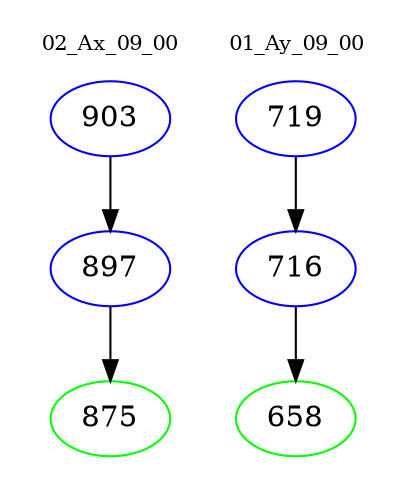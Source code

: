 digraph{
subgraph cluster_0 {
color = white
label = "02_Ax_09_00";
fontsize=10;
T0_903 [label="903", color="blue"]
T0_903 -> T0_897 [color="black"]
T0_897 [label="897", color="blue"]
T0_897 -> T0_875 [color="black"]
T0_875 [label="875", color="green"]
}
subgraph cluster_1 {
color = white
label = "01_Ay_09_00";
fontsize=10;
T1_719 [label="719", color="blue"]
T1_719 -> T1_716 [color="black"]
T1_716 [label="716", color="blue"]
T1_716 -> T1_658 [color="black"]
T1_658 [label="658", color="green"]
}
}
